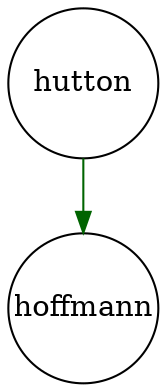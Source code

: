 digraph fullagr_hutton_hoffmann { 
 K=0.6 
 "hutton" -> { "hoffmann" } [color="darkgreen", arrowhead="normal", penwidth=1, href="#277"]; 
 "hutton" [shape="circle", fixedsize="true", height=1, width=1, style="filled", fillcolor="white", href="#hutton"]; 
 "hoffmann" [shape="circle", fixedsize="true", height=1, width=1, style="filled", fillcolor="white", href="#hoffmann"]; 

}